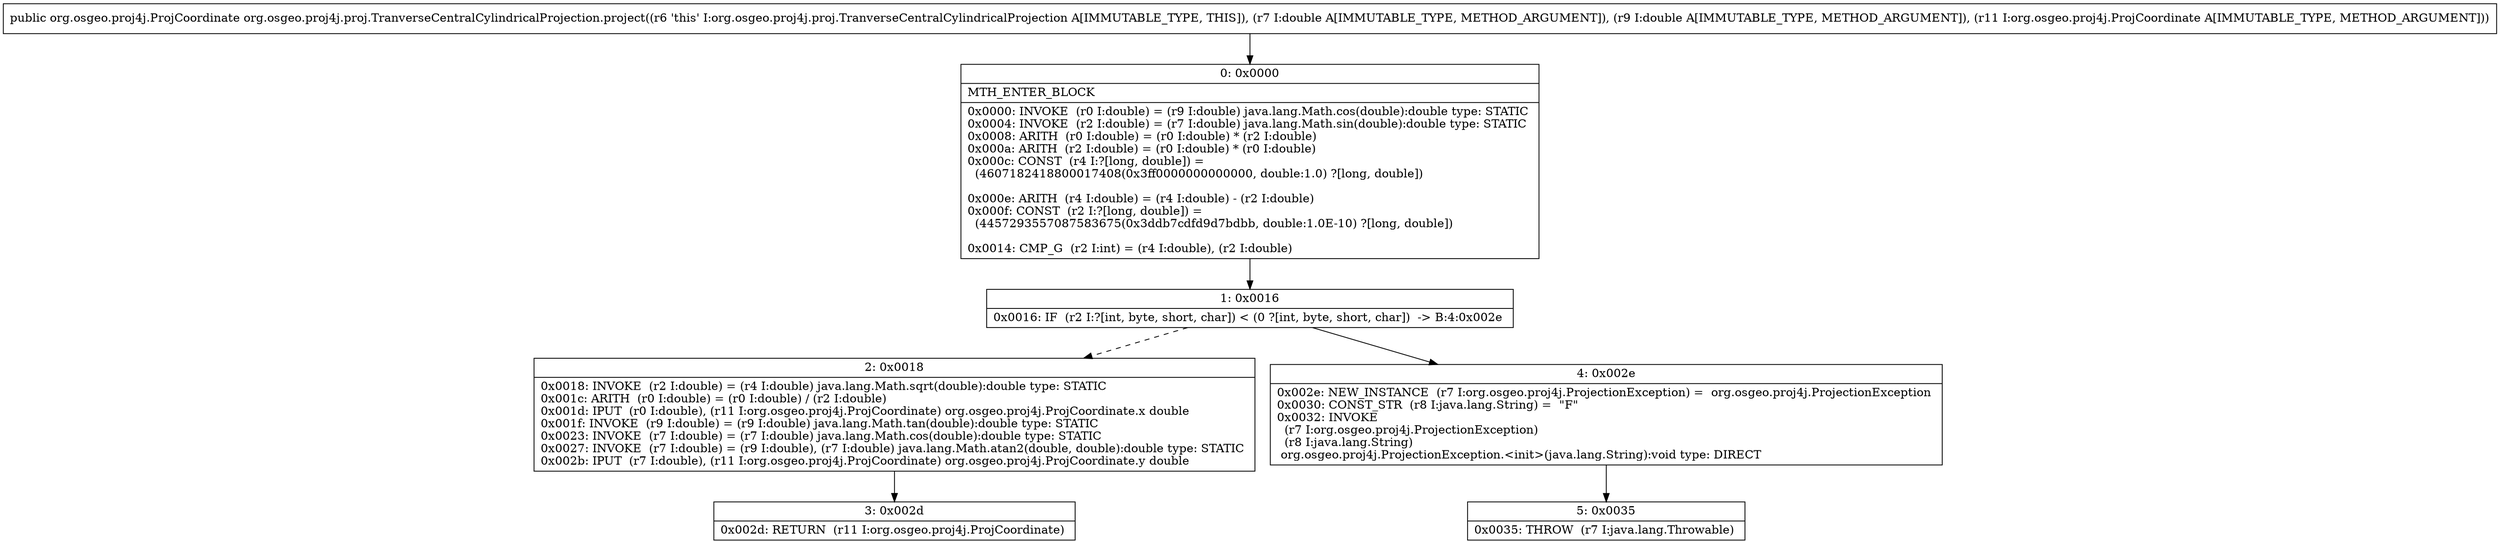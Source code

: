 digraph "CFG fororg.osgeo.proj4j.proj.TranverseCentralCylindricalProjection.project(DDLorg\/osgeo\/proj4j\/ProjCoordinate;)Lorg\/osgeo\/proj4j\/ProjCoordinate;" {
Node_0 [shape=record,label="{0\:\ 0x0000|MTH_ENTER_BLOCK\l|0x0000: INVOKE  (r0 I:double) = (r9 I:double) java.lang.Math.cos(double):double type: STATIC \l0x0004: INVOKE  (r2 I:double) = (r7 I:double) java.lang.Math.sin(double):double type: STATIC \l0x0008: ARITH  (r0 I:double) = (r0 I:double) * (r2 I:double) \l0x000a: ARITH  (r2 I:double) = (r0 I:double) * (r0 I:double) \l0x000c: CONST  (r4 I:?[long, double]) = \l  (4607182418800017408(0x3ff0000000000000, double:1.0) ?[long, double])\l \l0x000e: ARITH  (r4 I:double) = (r4 I:double) \- (r2 I:double) \l0x000f: CONST  (r2 I:?[long, double]) = \l  (4457293557087583675(0x3ddb7cdfd9d7bdbb, double:1.0E\-10) ?[long, double])\l \l0x0014: CMP_G  (r2 I:int) = (r4 I:double), (r2 I:double) \l}"];
Node_1 [shape=record,label="{1\:\ 0x0016|0x0016: IF  (r2 I:?[int, byte, short, char]) \< (0 ?[int, byte, short, char])  \-\> B:4:0x002e \l}"];
Node_2 [shape=record,label="{2\:\ 0x0018|0x0018: INVOKE  (r2 I:double) = (r4 I:double) java.lang.Math.sqrt(double):double type: STATIC \l0x001c: ARITH  (r0 I:double) = (r0 I:double) \/ (r2 I:double) \l0x001d: IPUT  (r0 I:double), (r11 I:org.osgeo.proj4j.ProjCoordinate) org.osgeo.proj4j.ProjCoordinate.x double \l0x001f: INVOKE  (r9 I:double) = (r9 I:double) java.lang.Math.tan(double):double type: STATIC \l0x0023: INVOKE  (r7 I:double) = (r7 I:double) java.lang.Math.cos(double):double type: STATIC \l0x0027: INVOKE  (r7 I:double) = (r9 I:double), (r7 I:double) java.lang.Math.atan2(double, double):double type: STATIC \l0x002b: IPUT  (r7 I:double), (r11 I:org.osgeo.proj4j.ProjCoordinate) org.osgeo.proj4j.ProjCoordinate.y double \l}"];
Node_3 [shape=record,label="{3\:\ 0x002d|0x002d: RETURN  (r11 I:org.osgeo.proj4j.ProjCoordinate) \l}"];
Node_4 [shape=record,label="{4\:\ 0x002e|0x002e: NEW_INSTANCE  (r7 I:org.osgeo.proj4j.ProjectionException) =  org.osgeo.proj4j.ProjectionException \l0x0030: CONST_STR  (r8 I:java.lang.String) =  \"F\" \l0x0032: INVOKE  \l  (r7 I:org.osgeo.proj4j.ProjectionException)\l  (r8 I:java.lang.String)\l org.osgeo.proj4j.ProjectionException.\<init\>(java.lang.String):void type: DIRECT \l}"];
Node_5 [shape=record,label="{5\:\ 0x0035|0x0035: THROW  (r7 I:java.lang.Throwable) \l}"];
MethodNode[shape=record,label="{public org.osgeo.proj4j.ProjCoordinate org.osgeo.proj4j.proj.TranverseCentralCylindricalProjection.project((r6 'this' I:org.osgeo.proj4j.proj.TranverseCentralCylindricalProjection A[IMMUTABLE_TYPE, THIS]), (r7 I:double A[IMMUTABLE_TYPE, METHOD_ARGUMENT]), (r9 I:double A[IMMUTABLE_TYPE, METHOD_ARGUMENT]), (r11 I:org.osgeo.proj4j.ProjCoordinate A[IMMUTABLE_TYPE, METHOD_ARGUMENT])) }"];
MethodNode -> Node_0;
Node_0 -> Node_1;
Node_1 -> Node_2[style=dashed];
Node_1 -> Node_4;
Node_2 -> Node_3;
Node_4 -> Node_5;
}

